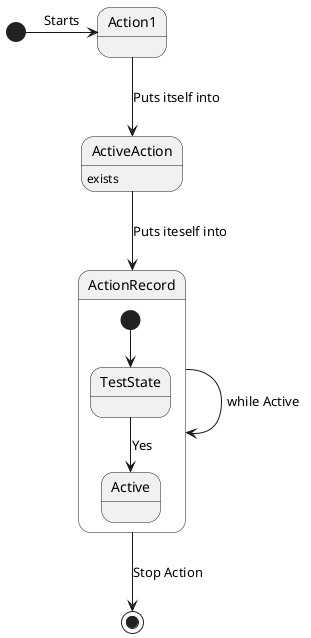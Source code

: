 @startuml State of NoCrastinate

' state "L0 Character" as State1

[*] -> Action1 : Starts
Action1 --> ActiveAction: Puts itself into
ActiveAction --> ActionRecord: Puts iteself into

state ActionRecord {
    ActiveAction: exists
    [*] --> TestState
    TestState --> Active: Yes
}
ActionRecord --> ActionRecord: while Active

ActionRecord --> [*]: Stop Action

@enduml
